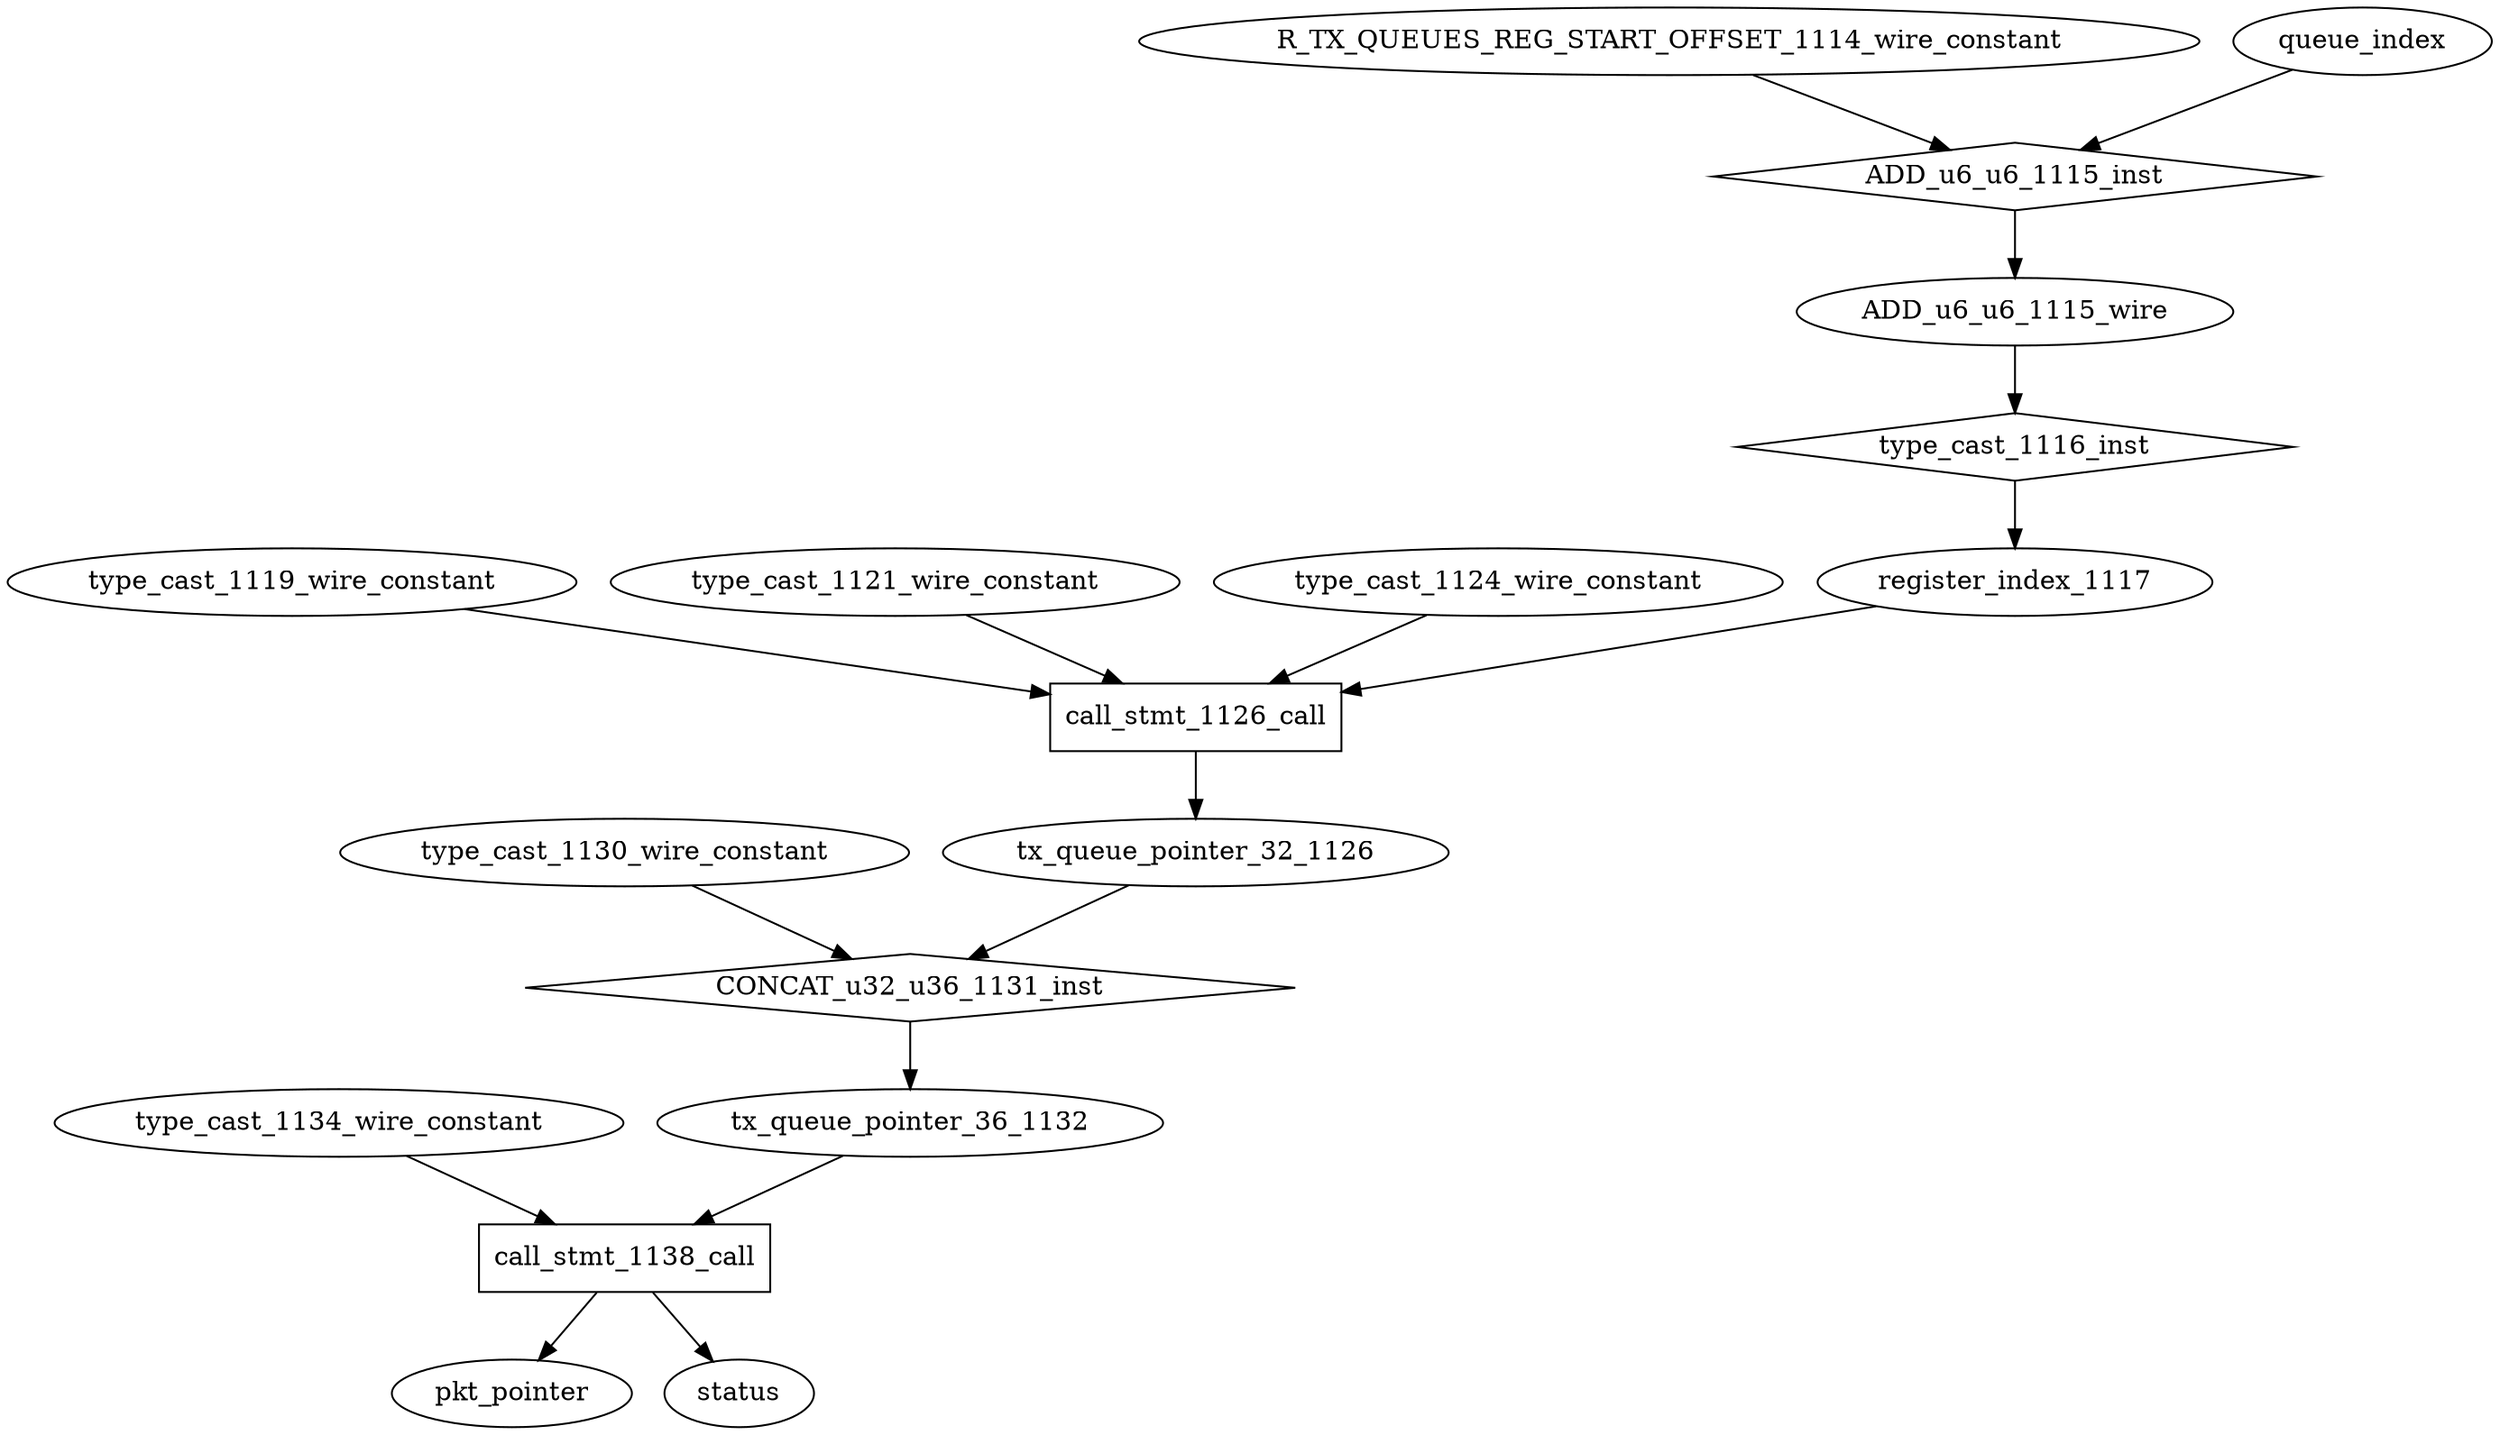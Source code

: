 digraph data_path {
  ADD_u6_u6_1115_wire [shape=ellipse];
  R_TX_QUEUES_REG_START_OFFSET_1114_wire_constant [shape=ellipse];
  register_index_1117 [shape=ellipse];
  tx_queue_pointer_32_1126 [shape=ellipse];
  tx_queue_pointer_36_1132 [shape=ellipse];
  type_cast_1119_wire_constant [shape=ellipse];
  type_cast_1121_wire_constant [shape=ellipse];
  type_cast_1124_wire_constant [shape=ellipse];
  type_cast_1130_wire_constant [shape=ellipse];
  type_cast_1134_wire_constant [shape=ellipse];
  ADD_u6_u6_1115_inst [shape=diamond];
queue_index  -> ADD_u6_u6_1115_inst;
R_TX_QUEUES_REG_START_OFFSET_1114_wire_constant  -> ADD_u6_u6_1115_inst;
ADD_u6_u6_1115_inst -> ADD_u6_u6_1115_wire;
  CONCAT_u32_u36_1131_inst [shape=diamond];
tx_queue_pointer_32_1126  -> CONCAT_u32_u36_1131_inst;
type_cast_1130_wire_constant  -> CONCAT_u32_u36_1131_inst;
CONCAT_u32_u36_1131_inst -> tx_queue_pointer_36_1132;
  call_stmt_1126_call [shape=rectangle];
type_cast_1119_wire_constant  -> call_stmt_1126_call;
type_cast_1121_wire_constant  -> call_stmt_1126_call;
register_index_1117  -> call_stmt_1126_call;
type_cast_1124_wire_constant  -> call_stmt_1126_call;
call_stmt_1126_call -> tx_queue_pointer_32_1126;
  call_stmt_1138_call [shape=rectangle];
type_cast_1134_wire_constant  -> call_stmt_1138_call;
tx_queue_pointer_36_1132  -> call_stmt_1138_call;
call_stmt_1138_call -> pkt_pointer;
call_stmt_1138_call -> status;
  type_cast_1116_inst [shape=diamond];
ADD_u6_u6_1115_wire  -> type_cast_1116_inst;
type_cast_1116_inst -> register_index_1117;
}
